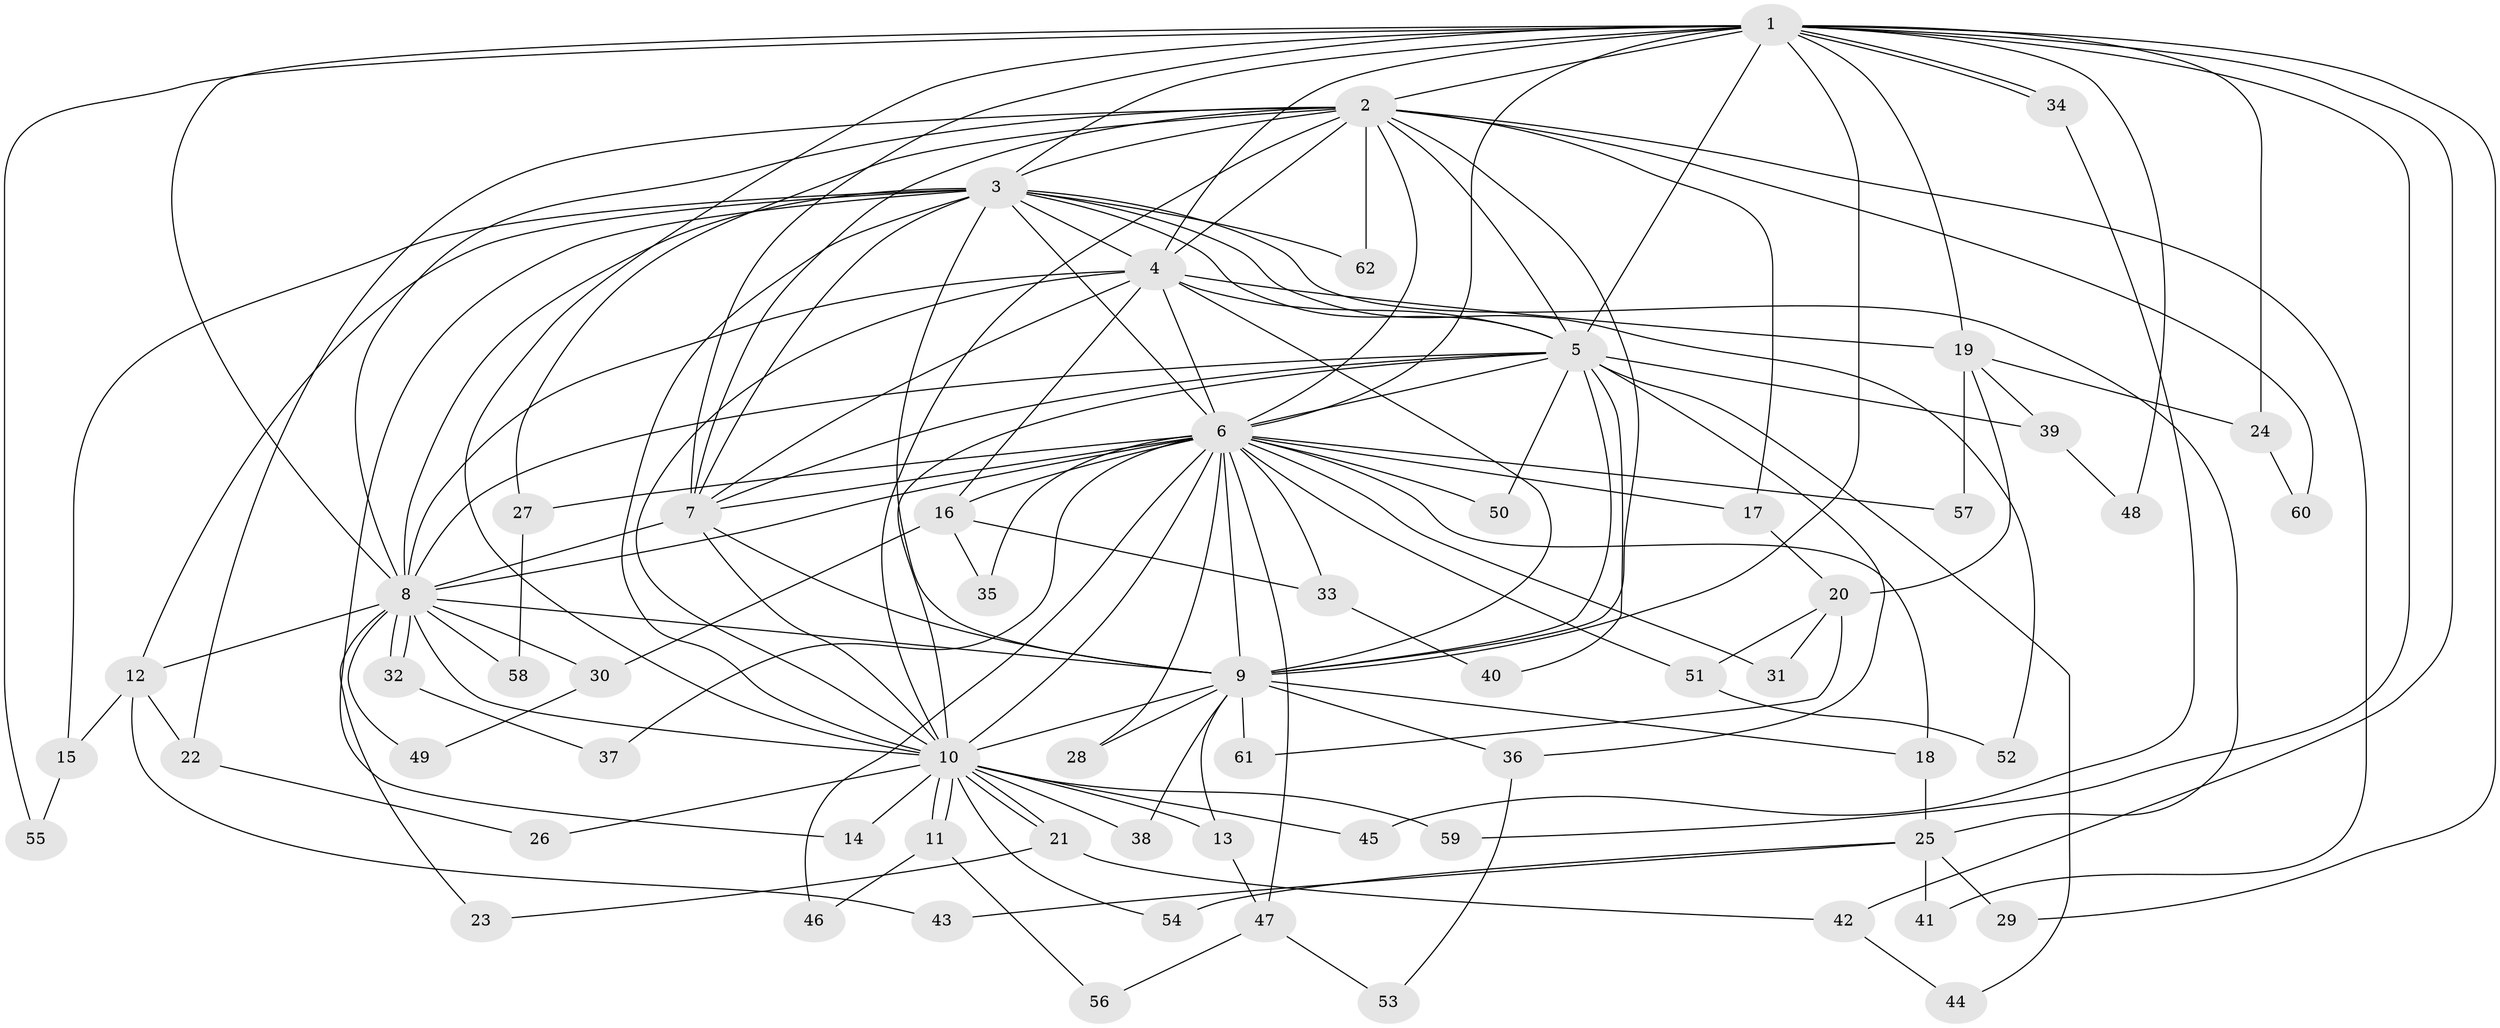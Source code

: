 // Generated by graph-tools (version 1.1) at 2025/25/03/09/25 03:25:52]
// undirected, 62 vertices, 149 edges
graph export_dot {
graph [start="1"]
  node [color=gray90,style=filled];
  1;
  2;
  3;
  4;
  5;
  6;
  7;
  8;
  9;
  10;
  11;
  12;
  13;
  14;
  15;
  16;
  17;
  18;
  19;
  20;
  21;
  22;
  23;
  24;
  25;
  26;
  27;
  28;
  29;
  30;
  31;
  32;
  33;
  34;
  35;
  36;
  37;
  38;
  39;
  40;
  41;
  42;
  43;
  44;
  45;
  46;
  47;
  48;
  49;
  50;
  51;
  52;
  53;
  54;
  55;
  56;
  57;
  58;
  59;
  60;
  61;
  62;
  1 -- 2;
  1 -- 3;
  1 -- 4;
  1 -- 5;
  1 -- 6;
  1 -- 7;
  1 -- 8;
  1 -- 9;
  1 -- 10;
  1 -- 19;
  1 -- 24;
  1 -- 29;
  1 -- 34;
  1 -- 34;
  1 -- 42;
  1 -- 48;
  1 -- 55;
  1 -- 59;
  2 -- 3;
  2 -- 4;
  2 -- 5;
  2 -- 6;
  2 -- 7;
  2 -- 8;
  2 -- 9;
  2 -- 10;
  2 -- 17;
  2 -- 22;
  2 -- 27;
  2 -- 41;
  2 -- 60;
  2 -- 62;
  3 -- 4;
  3 -- 5;
  3 -- 6;
  3 -- 7;
  3 -- 8;
  3 -- 9;
  3 -- 10;
  3 -- 12;
  3 -- 14;
  3 -- 15;
  3 -- 25;
  3 -- 52;
  3 -- 62;
  4 -- 5;
  4 -- 6;
  4 -- 7;
  4 -- 8;
  4 -- 9;
  4 -- 10;
  4 -- 16;
  4 -- 19;
  5 -- 6;
  5 -- 7;
  5 -- 8;
  5 -- 9;
  5 -- 10;
  5 -- 36;
  5 -- 39;
  5 -- 40;
  5 -- 44;
  5 -- 50;
  6 -- 7;
  6 -- 8;
  6 -- 9;
  6 -- 10;
  6 -- 16;
  6 -- 17;
  6 -- 18;
  6 -- 27;
  6 -- 28;
  6 -- 31;
  6 -- 33;
  6 -- 35;
  6 -- 37;
  6 -- 46;
  6 -- 47;
  6 -- 50;
  6 -- 51;
  6 -- 57;
  7 -- 8;
  7 -- 9;
  7 -- 10;
  8 -- 9;
  8 -- 10;
  8 -- 12;
  8 -- 23;
  8 -- 30;
  8 -- 32;
  8 -- 32;
  8 -- 49;
  8 -- 58;
  9 -- 10;
  9 -- 13;
  9 -- 18;
  9 -- 28;
  9 -- 36;
  9 -- 38;
  9 -- 61;
  10 -- 11;
  10 -- 11;
  10 -- 13;
  10 -- 14;
  10 -- 21;
  10 -- 21;
  10 -- 26;
  10 -- 38;
  10 -- 45;
  10 -- 54;
  10 -- 59;
  11 -- 46;
  11 -- 56;
  12 -- 15;
  12 -- 22;
  12 -- 43;
  13 -- 47;
  15 -- 55;
  16 -- 30;
  16 -- 33;
  16 -- 35;
  17 -- 20;
  18 -- 25;
  19 -- 20;
  19 -- 24;
  19 -- 39;
  19 -- 57;
  20 -- 31;
  20 -- 51;
  20 -- 61;
  21 -- 23;
  21 -- 42;
  22 -- 26;
  24 -- 60;
  25 -- 29;
  25 -- 41;
  25 -- 43;
  25 -- 54;
  27 -- 58;
  30 -- 49;
  32 -- 37;
  33 -- 40;
  34 -- 45;
  36 -- 53;
  39 -- 48;
  42 -- 44;
  47 -- 53;
  47 -- 56;
  51 -- 52;
}
